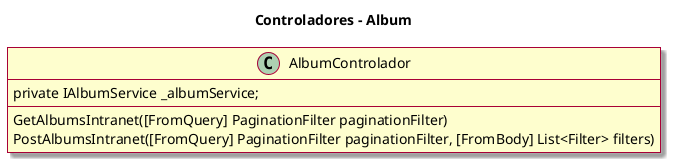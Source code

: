 @startuml presentacion
skin rose
skinparam linetype polyline

title Controladores - Album

class AlbumControlador {
    private IAlbumService _albumService;
    GetAlbumsIntranet([FromQuery] PaginationFilter paginationFilter)
    PostAlbumsIntranet([FromQuery] PaginationFilter paginationFilter, [FromBody] List<Filter> filters)
}

@enduml
